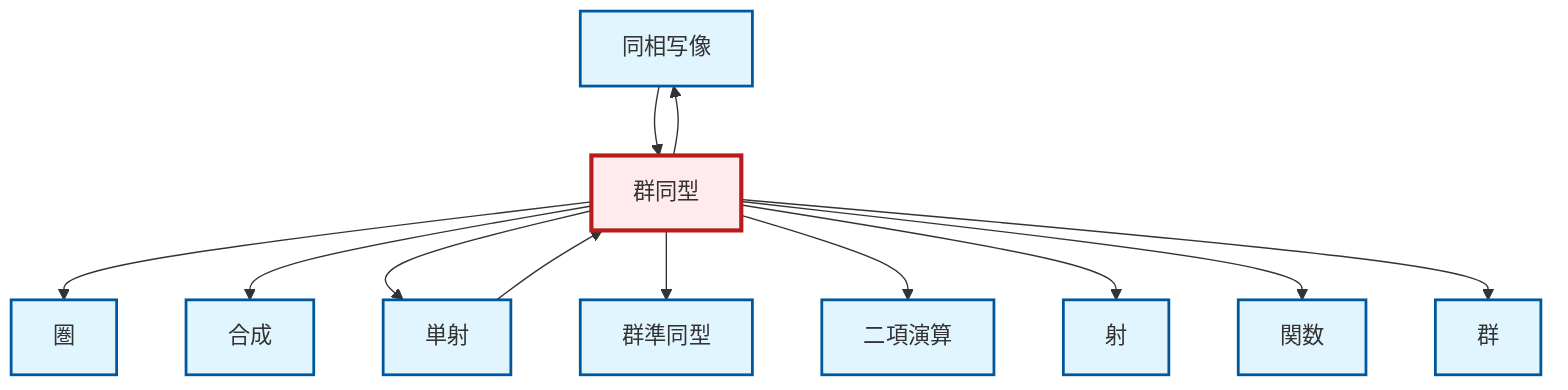 graph TD
    classDef definition fill:#e1f5fe,stroke:#01579b,stroke-width:2px
    classDef theorem fill:#f3e5f5,stroke:#4a148c,stroke-width:2px
    classDef axiom fill:#fff3e0,stroke:#e65100,stroke-width:2px
    classDef example fill:#e8f5e9,stroke:#1b5e20,stroke-width:2px
    classDef current fill:#ffebee,stroke:#b71c1c,stroke-width:3px
    def-composition["合成"]:::definition
    def-function["関数"]:::definition
    def-homeomorphism["同相写像"]:::definition
    def-homomorphism["群準同型"]:::definition
    def-binary-operation["二項演算"]:::definition
    def-morphism["射"]:::definition
    def-isomorphism["群同型"]:::definition
    def-monomorphism["単射"]:::definition
    def-group["群"]:::definition
    def-category["圏"]:::definition
    def-isomorphism --> def-category
    def-isomorphism --> def-composition
    def-monomorphism --> def-isomorphism
    def-isomorphism --> def-homeomorphism
    def-isomorphism --> def-monomorphism
    def-isomorphism --> def-homomorphism
    def-homeomorphism --> def-isomorphism
    def-isomorphism --> def-binary-operation
    def-isomorphism --> def-morphism
    def-isomorphism --> def-function
    def-isomorphism --> def-group
    class def-isomorphism current